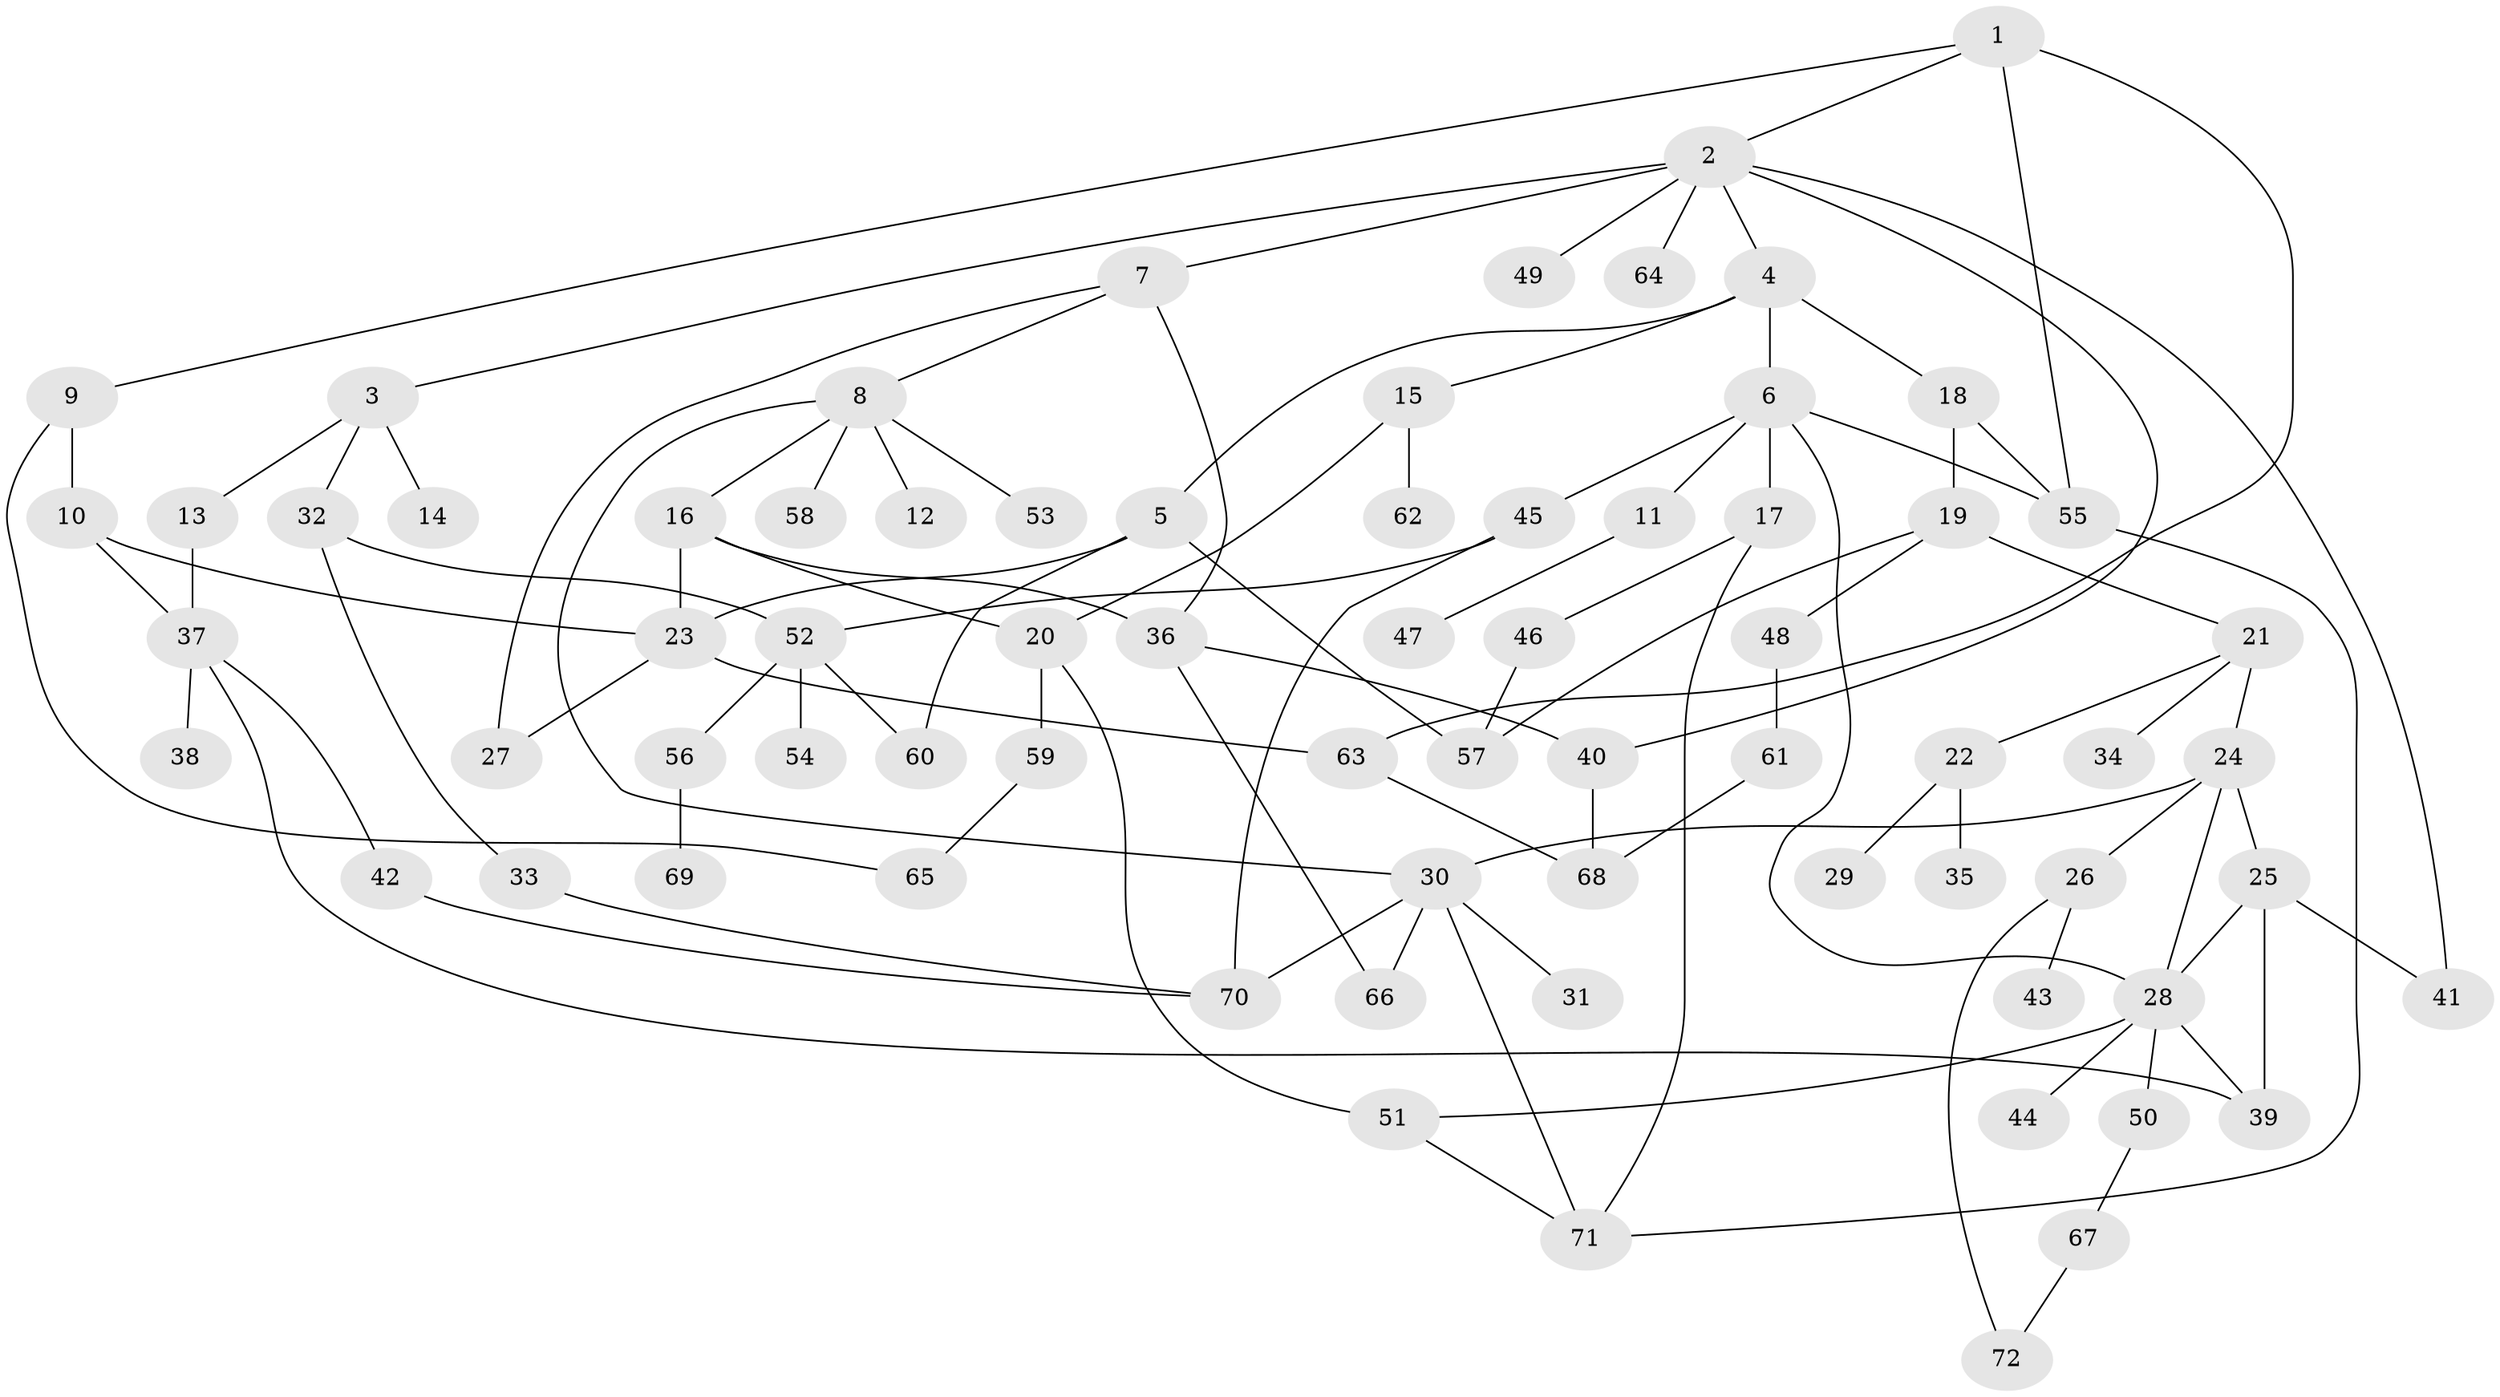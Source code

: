 // coarse degree distribution, {5: 0.08695652173913043, 9: 0.021739130434782608, 3: 0.13043478260869565, 6: 0.10869565217391304, 4: 0.15217391304347827, 2: 0.21739130434782608, 7: 0.043478260869565216, 1: 0.2391304347826087}
// Generated by graph-tools (version 1.1) at 2025/41/03/06/25 10:41:30]
// undirected, 72 vertices, 103 edges
graph export_dot {
graph [start="1"]
  node [color=gray90,style=filled];
  1;
  2;
  3;
  4;
  5;
  6;
  7;
  8;
  9;
  10;
  11;
  12;
  13;
  14;
  15;
  16;
  17;
  18;
  19;
  20;
  21;
  22;
  23;
  24;
  25;
  26;
  27;
  28;
  29;
  30;
  31;
  32;
  33;
  34;
  35;
  36;
  37;
  38;
  39;
  40;
  41;
  42;
  43;
  44;
  45;
  46;
  47;
  48;
  49;
  50;
  51;
  52;
  53;
  54;
  55;
  56;
  57;
  58;
  59;
  60;
  61;
  62;
  63;
  64;
  65;
  66;
  67;
  68;
  69;
  70;
  71;
  72;
  1 -- 2;
  1 -- 9;
  1 -- 63;
  1 -- 55;
  2 -- 3;
  2 -- 4;
  2 -- 7;
  2 -- 41;
  2 -- 49;
  2 -- 64;
  2 -- 40;
  3 -- 13;
  3 -- 14;
  3 -- 32;
  4 -- 5;
  4 -- 6;
  4 -- 15;
  4 -- 18;
  5 -- 60;
  5 -- 23;
  5 -- 57;
  6 -- 11;
  6 -- 17;
  6 -- 28;
  6 -- 45;
  6 -- 55;
  7 -- 8;
  7 -- 27;
  7 -- 36;
  8 -- 12;
  8 -- 16;
  8 -- 53;
  8 -- 58;
  8 -- 30;
  9 -- 10;
  9 -- 65;
  10 -- 37;
  10 -- 23;
  11 -- 47;
  13 -- 37;
  15 -- 20;
  15 -- 62;
  16 -- 23;
  16 -- 36;
  16 -- 20;
  17 -- 46;
  17 -- 71;
  18 -- 19;
  18 -- 55;
  19 -- 21;
  19 -- 48;
  19 -- 57;
  20 -- 59;
  20 -- 51;
  21 -- 22;
  21 -- 24;
  21 -- 34;
  22 -- 29;
  22 -- 35;
  23 -- 63;
  23 -- 27;
  24 -- 25;
  24 -- 26;
  24 -- 30;
  24 -- 28;
  25 -- 39;
  25 -- 28;
  25 -- 41;
  26 -- 43;
  26 -- 72;
  28 -- 44;
  28 -- 50;
  28 -- 51;
  28 -- 39;
  30 -- 31;
  30 -- 70;
  30 -- 71;
  30 -- 66;
  32 -- 33;
  32 -- 52;
  33 -- 70;
  36 -- 40;
  36 -- 66;
  37 -- 38;
  37 -- 42;
  37 -- 39;
  40 -- 68;
  42 -- 70;
  45 -- 52;
  45 -- 70;
  46 -- 57;
  48 -- 61;
  50 -- 67;
  51 -- 71;
  52 -- 54;
  52 -- 56;
  52 -- 60;
  55 -- 71;
  56 -- 69;
  59 -- 65;
  61 -- 68;
  63 -- 68;
  67 -- 72;
}
